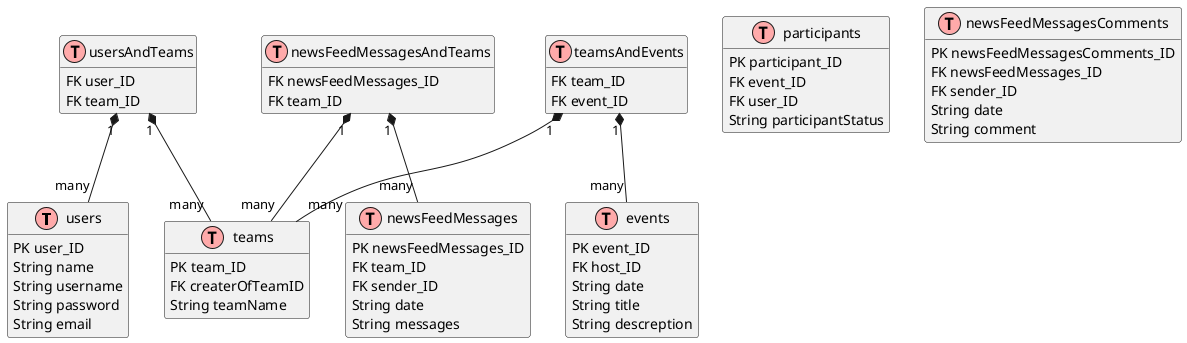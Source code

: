 @startuml
!define table(x) class x << (T,#FFAAAA) >>
hide methods
hide stereotypes

table(users){
    PK user_ID
    String name
    String username
    String password
    String email
}

table(events){
    PK event_ID
    FK host_ID
    String date
    String title
    String descreption
}

table(participants){
    PK participant_ID
    FK event_ID
    FK user_ID
    String participantStatus
}

table(newsFeedMessages){
    PK newsFeedMessages_ID
    FK team_ID
    FK sender_ID
    String date
    String messages
}

table(newsFeedMessagesComments){
    PK newsFeedMessagesComments_ID
    FK newsFeedMessages_ID
    FK sender_ID
    String date
    String comment
}

table(teams){
    PK team_ID
    FK createrOfTeamID  
    String teamName
}

'-----------------------------------
'---------- combi tabeler ----------
'-----------------------------------
table(usersAndTeams){
    FK user_ID
    FK team_ID
}
usersAndTeams "1" *-- "many" users
usersAndTeams "1" *-- "many" teams

table(newsFeedMessagesAndTeams){
    FK newsFeedMessages_ID
    FK team_ID
}

newsFeedMessagesAndTeams "1" *-- "many" teams
newsFeedMessagesAndTeams "1" *-- "many" newsFeedMessages

table(teamsAndEvents){
    FK team_ID
    FK event_ID
}

teamsAndEvents "1" *-- "many" teams
teamsAndEvents "1" *-- "many" events

/'
table(usersAndEvents){
    FK user_ID
    FK event_ID
}
usersAndEvents "1" *-- "many" users
usersAndEvents "1" *-- "many" events

table(participantsAndEvents){
    FK participant_ID
    FK event_ID
}
participantsAndEvents "1" *-- "many" participants
participantsAndEvents "1" *-- "many" events
'/
@enduml
